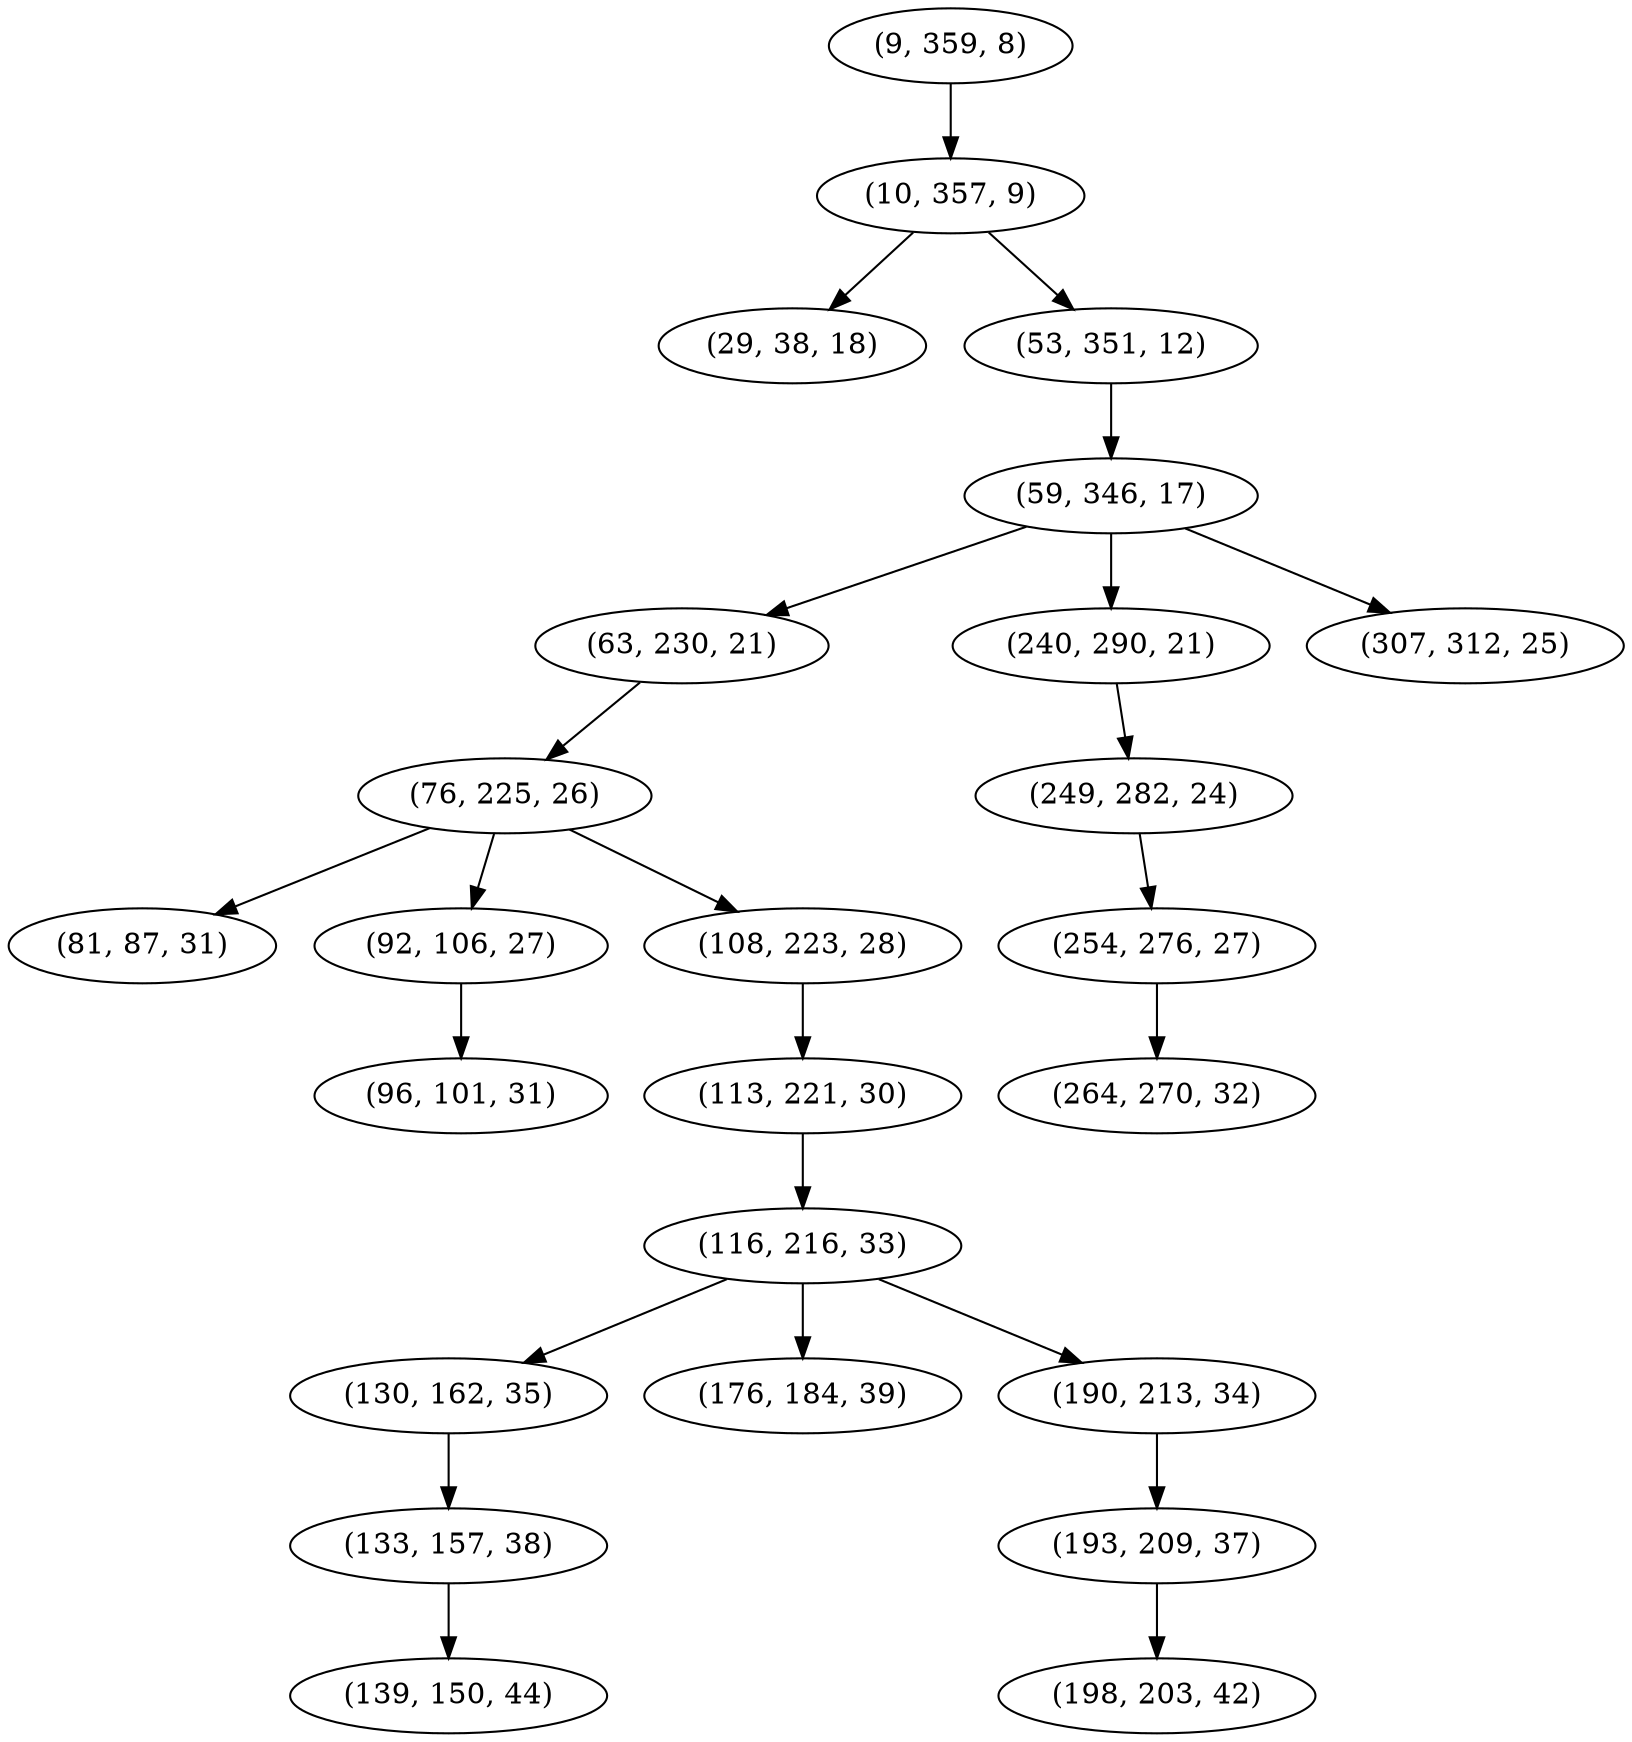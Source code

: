 digraph tree {
    "(9, 359, 8)";
    "(10, 357, 9)";
    "(29, 38, 18)";
    "(53, 351, 12)";
    "(59, 346, 17)";
    "(63, 230, 21)";
    "(76, 225, 26)";
    "(81, 87, 31)";
    "(92, 106, 27)";
    "(96, 101, 31)";
    "(108, 223, 28)";
    "(113, 221, 30)";
    "(116, 216, 33)";
    "(130, 162, 35)";
    "(133, 157, 38)";
    "(139, 150, 44)";
    "(176, 184, 39)";
    "(190, 213, 34)";
    "(193, 209, 37)";
    "(198, 203, 42)";
    "(240, 290, 21)";
    "(249, 282, 24)";
    "(254, 276, 27)";
    "(264, 270, 32)";
    "(307, 312, 25)";
    "(9, 359, 8)" -> "(10, 357, 9)";
    "(10, 357, 9)" -> "(29, 38, 18)";
    "(10, 357, 9)" -> "(53, 351, 12)";
    "(53, 351, 12)" -> "(59, 346, 17)";
    "(59, 346, 17)" -> "(63, 230, 21)";
    "(59, 346, 17)" -> "(240, 290, 21)";
    "(59, 346, 17)" -> "(307, 312, 25)";
    "(63, 230, 21)" -> "(76, 225, 26)";
    "(76, 225, 26)" -> "(81, 87, 31)";
    "(76, 225, 26)" -> "(92, 106, 27)";
    "(76, 225, 26)" -> "(108, 223, 28)";
    "(92, 106, 27)" -> "(96, 101, 31)";
    "(108, 223, 28)" -> "(113, 221, 30)";
    "(113, 221, 30)" -> "(116, 216, 33)";
    "(116, 216, 33)" -> "(130, 162, 35)";
    "(116, 216, 33)" -> "(176, 184, 39)";
    "(116, 216, 33)" -> "(190, 213, 34)";
    "(130, 162, 35)" -> "(133, 157, 38)";
    "(133, 157, 38)" -> "(139, 150, 44)";
    "(190, 213, 34)" -> "(193, 209, 37)";
    "(193, 209, 37)" -> "(198, 203, 42)";
    "(240, 290, 21)" -> "(249, 282, 24)";
    "(249, 282, 24)" -> "(254, 276, 27)";
    "(254, 276, 27)" -> "(264, 270, 32)";
}
